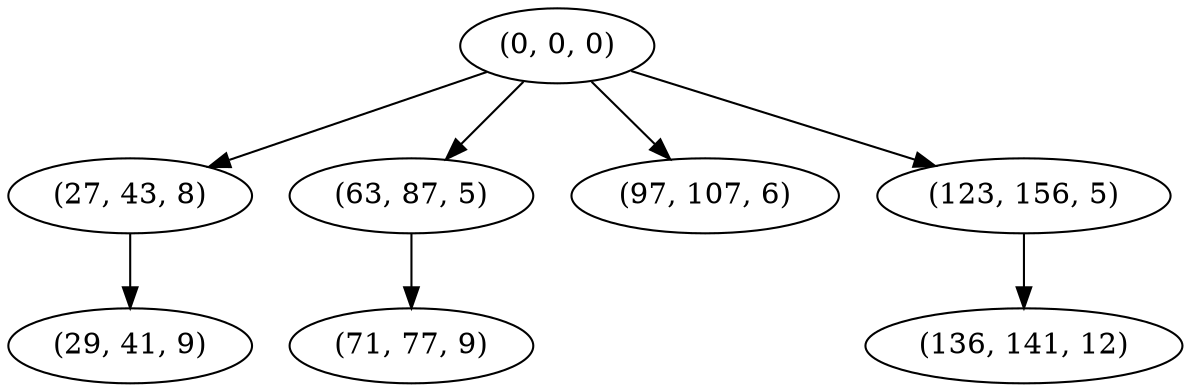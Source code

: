 digraph tree {
    "(0, 0, 0)";
    "(27, 43, 8)";
    "(29, 41, 9)";
    "(63, 87, 5)";
    "(71, 77, 9)";
    "(97, 107, 6)";
    "(123, 156, 5)";
    "(136, 141, 12)";
    "(0, 0, 0)" -> "(27, 43, 8)";
    "(0, 0, 0)" -> "(63, 87, 5)";
    "(0, 0, 0)" -> "(97, 107, 6)";
    "(0, 0, 0)" -> "(123, 156, 5)";
    "(27, 43, 8)" -> "(29, 41, 9)";
    "(63, 87, 5)" -> "(71, 77, 9)";
    "(123, 156, 5)" -> "(136, 141, 12)";
}
